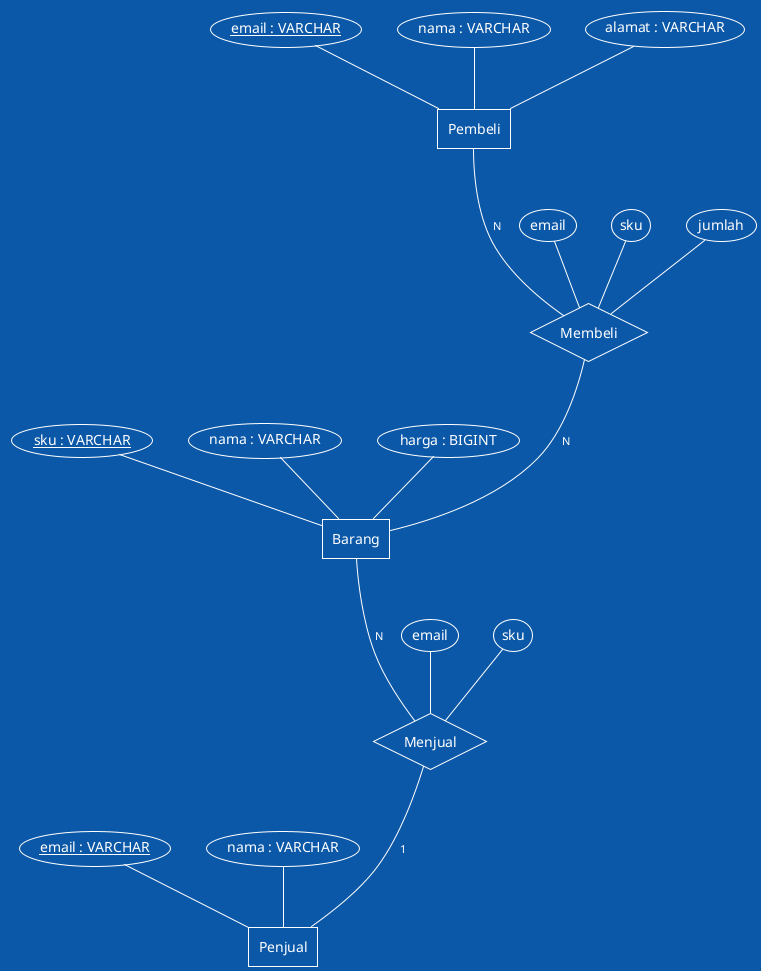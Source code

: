 @startchen
!theme amiga

entity Penjual {
    'Attribute Key atau dibilang Primary Key, yaitu attribute kunci yang merepresentasikan Entity tersebut
    email : VARCHAR <<key>>
    nama : VARCHAR
}

entity Barang {
'    Dalam Relationship, kita juga bisa menambahkan attribute, dan biasanya kita juga perlu menentukan
'    Attribute Foreign Key, yaitu Attribute Key di Entity yang menjadi digunakan sebagai data untuk lookup(melihat)
'    ke Entity pemilik relasi tersebut
    sku : VARCHAR <<key>>
    nama : VARCHAR
    harga : BIGINT
}

entity Pembeli {
    email : VARCHAR <<key>>
    nama : VARCHAR
    alamat : VARCHAR
}

relationship Membeli {
'Attribute foreign key
    email
    sku
    jumlah
}

relationship Menjual {
'Attribute foreign key
    email
    sku
}

'N itu artinya banyak
Pembeli -N- Membeli
Membeli -N- Barang
Barang -N- Menjual
Menjual -1- Penjual
@endchen